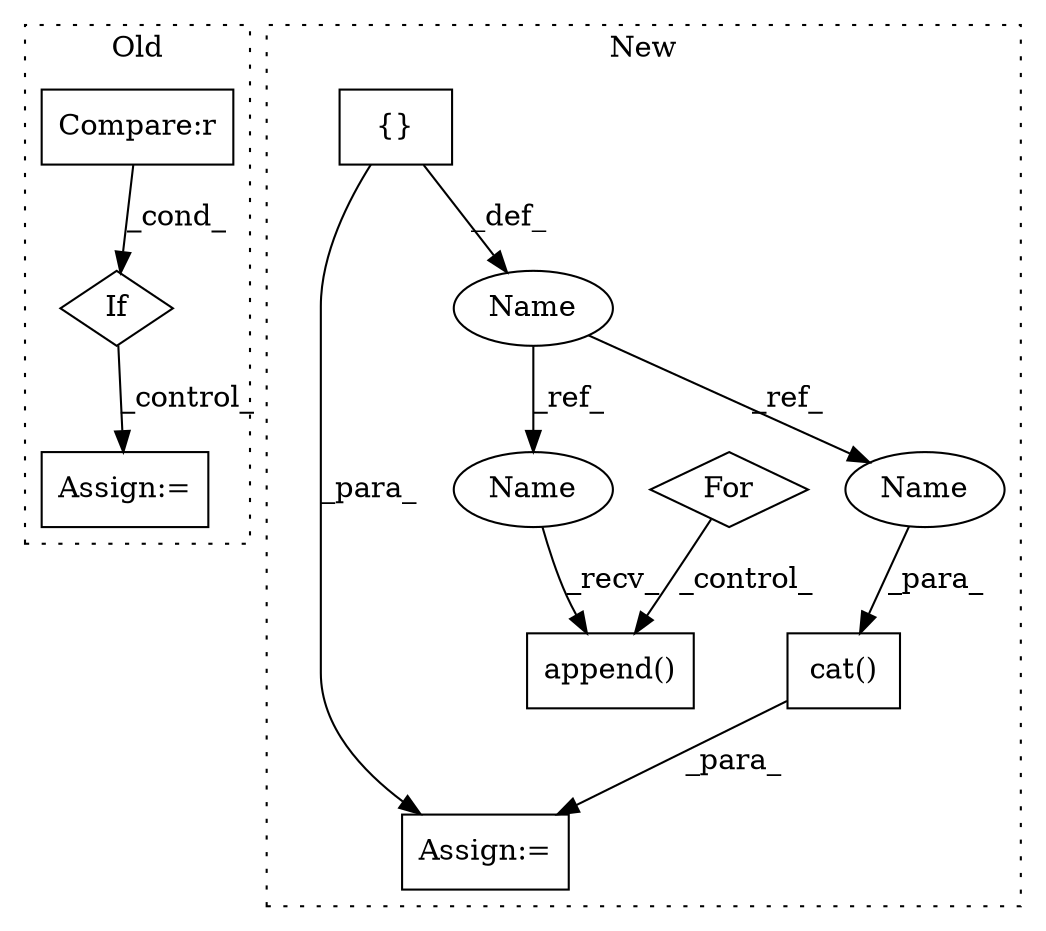 digraph G {
subgraph cluster0 {
1 [label="If" a="96" s="3202" l="3" shape="diamond"];
5 [label="Assign:=" a="68" s="3557" l="3" shape="box"];
6 [label="Compare:r" a="40" s="3205" l="52" shape="box"];
label = "Old";
style="dotted";
}
subgraph cluster1 {
2 [label="cat()" a="75" s="2075,2095" l="10,8" shape="box"];
3 [label="Assign:=" a="68" s="2072" l="3" shape="box"];
4 [label="{}" a="59" s="1825,1825" l="2,1" shape="box"];
7 [label="append()" a="75" s="2023,2056" l="18,1" shape="box"];
8 [label="Name" a="87" s="1812" l="10" shape="ellipse"];
9 [label="For" a="107" s="1856,1904" l="4,10" shape="diamond"];
10 [label="Name" a="87" s="2023" l="10" shape="ellipse"];
11 [label="Name" a="87" s="2085" l="10" shape="ellipse"];
label = "New";
style="dotted";
}
1 -> 5 [label="_control_"];
2 -> 3 [label="_para_"];
4 -> 8 [label="_def_"];
4 -> 3 [label="_para_"];
6 -> 1 [label="_cond_"];
8 -> 11 [label="_ref_"];
8 -> 10 [label="_ref_"];
9 -> 7 [label="_control_"];
10 -> 7 [label="_recv_"];
11 -> 2 [label="_para_"];
}
